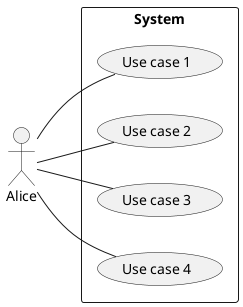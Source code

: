 @startuml system-boundary
left to right direction

:Alice: as alice

' Create a system boundary
rectangle "System" {
    ' Define use cases within the boundary
    (Use case 1) as uc1
    (Use case 2) as uc2
    usecase "Use case 3" as uc3
    usecase "Use case 4" as uc4
}

' Connect Alice to the use cases
alice -- uc1
alice -- uc2
alice -- uc3
alice -- uc4

@enduml
